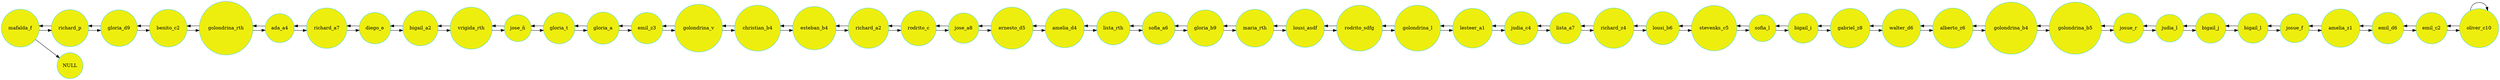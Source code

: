 digraph G
{
        node[shape = circle]
        node[style = filled]
        node[fillcolor = "#EEEEE"]
        node[color = "#EEEEE"]
        node[color = "#31CEF0"]
mafalda_f->richard_p->gloria_d9->benito_c2->golondrina_rth->ada_a4->richard_a7->diego_e->bigail_a2->vrigida_rth->jose_ñ->gloria_t->gloria_a->emil_z3->golondrina_v->christian_b4->esteban_b4->richard_a2->rodrito_c->jose_a8->ernesto_d5->amelia_d4->lista_rth->sofia_a6->gloria_b9->maria_rth->lousi_asdf->rodrito_sdfg->golondrina_l->lesteer_a1->judia_c4->lista_a7->richard_z4->lousi_b6->stevenks_c5->sofia_l->bigail_i->gabriel_z8->walter_d6->alberto_z6->golondrina_b4->golondrina_b5->josue_r->judia_l->bigail_j->bigail_l->josue_f->amelia_z1->emil_d6->emil_c2->oliver_c10->oliver_c10->emil_c2->emil_d6->amelia_z1->josue_f->bigail_l->bigail_j->judia_l->josue_r->golondrina_b5->golondrina_b4->alberto_z6->walter_d6->gabriel_z8->bigail_i->sofia_l->stevenks_c5->lousi_b6->richard_z4->lista_a7->judia_c4->lesteer_a1->golondrina_l->rodrito_sdfg->lousi_asdf->maria_rth->gloria_b9->sofia_a6->lista_rth->amelia_d4->ernesto_d5->jose_a8->rodrito_c->richard_a2->esteban_b4->christian_b4->golondrina_v->emil_z3->gloria_a->gloria_t->jose_ñ->vrigida_rth->bigail_a2->diego_e->richard_a7->ada_a4->golondrina_rth->benito_c2->gloria_d9->richard_p->mafalda_f->NULL
rankdir = LR;
}